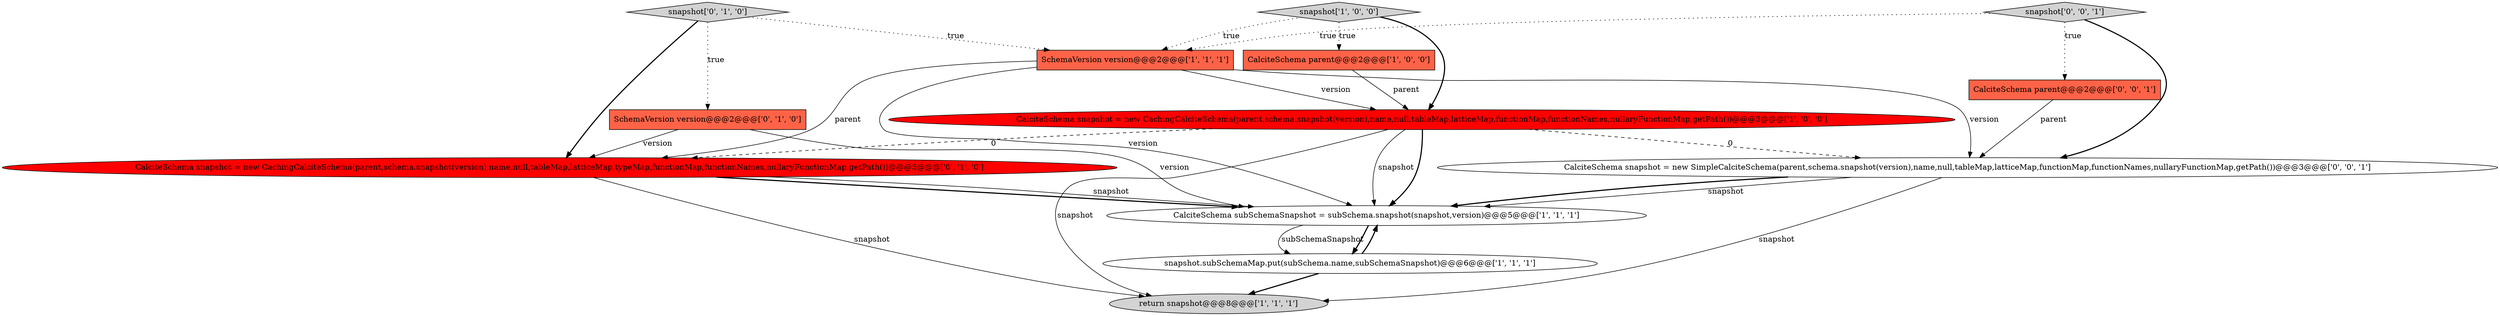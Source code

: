 digraph {
12 [style = filled, label = "snapshot['0', '0', '1']", fillcolor = lightgray, shape = diamond image = "AAA0AAABBB3BBB"];
10 [style = filled, label = "CalciteSchema parent@@@2@@@['0', '0', '1']", fillcolor = tomato, shape = box image = "AAA0AAABBB3BBB"];
3 [style = filled, label = "snapshot['1', '0', '0']", fillcolor = lightgray, shape = diamond image = "AAA0AAABBB1BBB"];
4 [style = filled, label = "CalciteSchema subSchemaSnapshot = subSchema.snapshot(snapshot,version)@@@5@@@['1', '1', '1']", fillcolor = white, shape = ellipse image = "AAA0AAABBB1BBB"];
5 [style = filled, label = "CalciteSchema snapshot = new CachingCalciteSchema(parent,schema.snapshot(version),name,null,tableMap,latticeMap,functionMap,functionNames,nullaryFunctionMap,getPath())@@@3@@@['1', '0', '0']", fillcolor = red, shape = ellipse image = "AAA1AAABBB1BBB"];
6 [style = filled, label = "return snapshot@@@8@@@['1', '1', '1']", fillcolor = lightgray, shape = ellipse image = "AAA0AAABBB1BBB"];
8 [style = filled, label = "CalciteSchema snapshot = new CachingCalciteSchema(parent,schema.snapshot(version),name,null,tableMap,latticeMap,typeMap,functionMap,functionNames,nullaryFunctionMap,getPath())@@@3@@@['0', '1', '0']", fillcolor = red, shape = ellipse image = "AAA1AAABBB2BBB"];
11 [style = filled, label = "CalciteSchema snapshot = new SimpleCalciteSchema(parent,schema.snapshot(version),name,null,tableMap,latticeMap,functionMap,functionNames,nullaryFunctionMap,getPath())@@@3@@@['0', '0', '1']", fillcolor = white, shape = ellipse image = "AAA0AAABBB3BBB"];
9 [style = filled, label = "snapshot['0', '1', '0']", fillcolor = lightgray, shape = diamond image = "AAA0AAABBB2BBB"];
0 [style = filled, label = "CalciteSchema parent@@@2@@@['1', '0', '0']", fillcolor = tomato, shape = box image = "AAA0AAABBB1BBB"];
2 [style = filled, label = "snapshot.subSchemaMap.put(subSchema.name,subSchemaSnapshot)@@@6@@@['1', '1', '1']", fillcolor = white, shape = ellipse image = "AAA0AAABBB1BBB"];
1 [style = filled, label = "SchemaVersion version@@@2@@@['1', '1', '1']", fillcolor = tomato, shape = box image = "AAA0AAABBB1BBB"];
7 [style = filled, label = "SchemaVersion version@@@2@@@['0', '1', '0']", fillcolor = tomato, shape = box image = "AAA0AAABBB2BBB"];
1->11 [style = solid, label="version"];
5->4 [style = solid, label="snapshot"];
4->2 [style = solid, label="subSchemaSnapshot"];
8->6 [style = solid, label="snapshot"];
11->4 [style = solid, label="snapshot"];
2->6 [style = bold, label=""];
0->5 [style = solid, label="parent"];
1->4 [style = solid, label="version"];
11->4 [style = bold, label=""];
12->11 [style = bold, label=""];
12->1 [style = dotted, label="true"];
7->4 [style = solid, label="version"];
4->2 [style = bold, label=""];
7->8 [style = solid, label="version"];
9->8 [style = bold, label=""];
2->4 [style = bold, label=""];
10->11 [style = solid, label="parent"];
3->5 [style = bold, label=""];
1->5 [style = solid, label="version"];
12->10 [style = dotted, label="true"];
5->6 [style = solid, label="snapshot"];
5->11 [style = dashed, label="0"];
5->4 [style = bold, label=""];
11->6 [style = solid, label="snapshot"];
3->0 [style = dotted, label="true"];
9->1 [style = dotted, label="true"];
5->8 [style = dashed, label="0"];
1->8 [style = solid, label="parent"];
8->4 [style = bold, label=""];
9->7 [style = dotted, label="true"];
3->1 [style = dotted, label="true"];
8->4 [style = solid, label="snapshot"];
}

